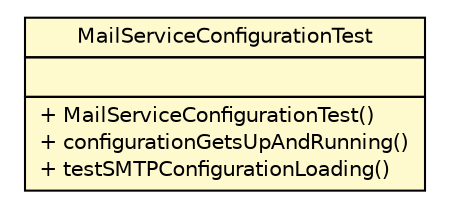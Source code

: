 #!/usr/local/bin/dot
#
# Class diagram 
# Generated by UMLGraph version R5_6 (http://www.umlgraph.org/)
#

digraph G {
	edge [fontname="Helvetica",fontsize=10,labelfontname="Helvetica",labelfontsize=10];
	node [fontname="Helvetica",fontsize=10,shape=plaintext];
	nodesep=0.25;
	ranksep=0.5;
	// broadcaststudio.spring.services.mail.MailServiceConfigurationTest
	c23 [label=<<table title="broadcaststudio.spring.services.mail.MailServiceConfigurationTest" border="0" cellborder="1" cellspacing="0" cellpadding="2" port="p" bgcolor="lemonChiffon" href="./MailServiceConfigurationTest.html">
		<tr><td><table border="0" cellspacing="0" cellpadding="1">
<tr><td align="center" balign="center"> MailServiceConfigurationTest </td></tr>
		</table></td></tr>
		<tr><td><table border="0" cellspacing="0" cellpadding="1">
<tr><td align="left" balign="left">  </td></tr>
		</table></td></tr>
		<tr><td><table border="0" cellspacing="0" cellpadding="1">
<tr><td align="left" balign="left"> + MailServiceConfigurationTest() </td></tr>
<tr><td align="left" balign="left"> + configurationGetsUpAndRunning() </td></tr>
<tr><td align="left" balign="left"> + testSMTPConfigurationLoading() </td></tr>
		</table></td></tr>
		</table>>, URL="./MailServiceConfigurationTest.html", fontname="Helvetica", fontcolor="black", fontsize=10.0];
}

